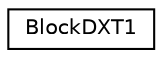 digraph G
{
  edge [fontname="Helvetica",fontsize="10",labelfontname="Helvetica",labelfontsize="10"];
  node [fontname="Helvetica",fontsize="10",shape=record];
  rankdir=LR;
  Node1 [label="BlockDXT1",height=0.2,width=0.4,color="black", fillcolor="white", style="filled",URL="$d7/d66/structBlockDXT1.html",tooltip="DXT1 block."];
}
